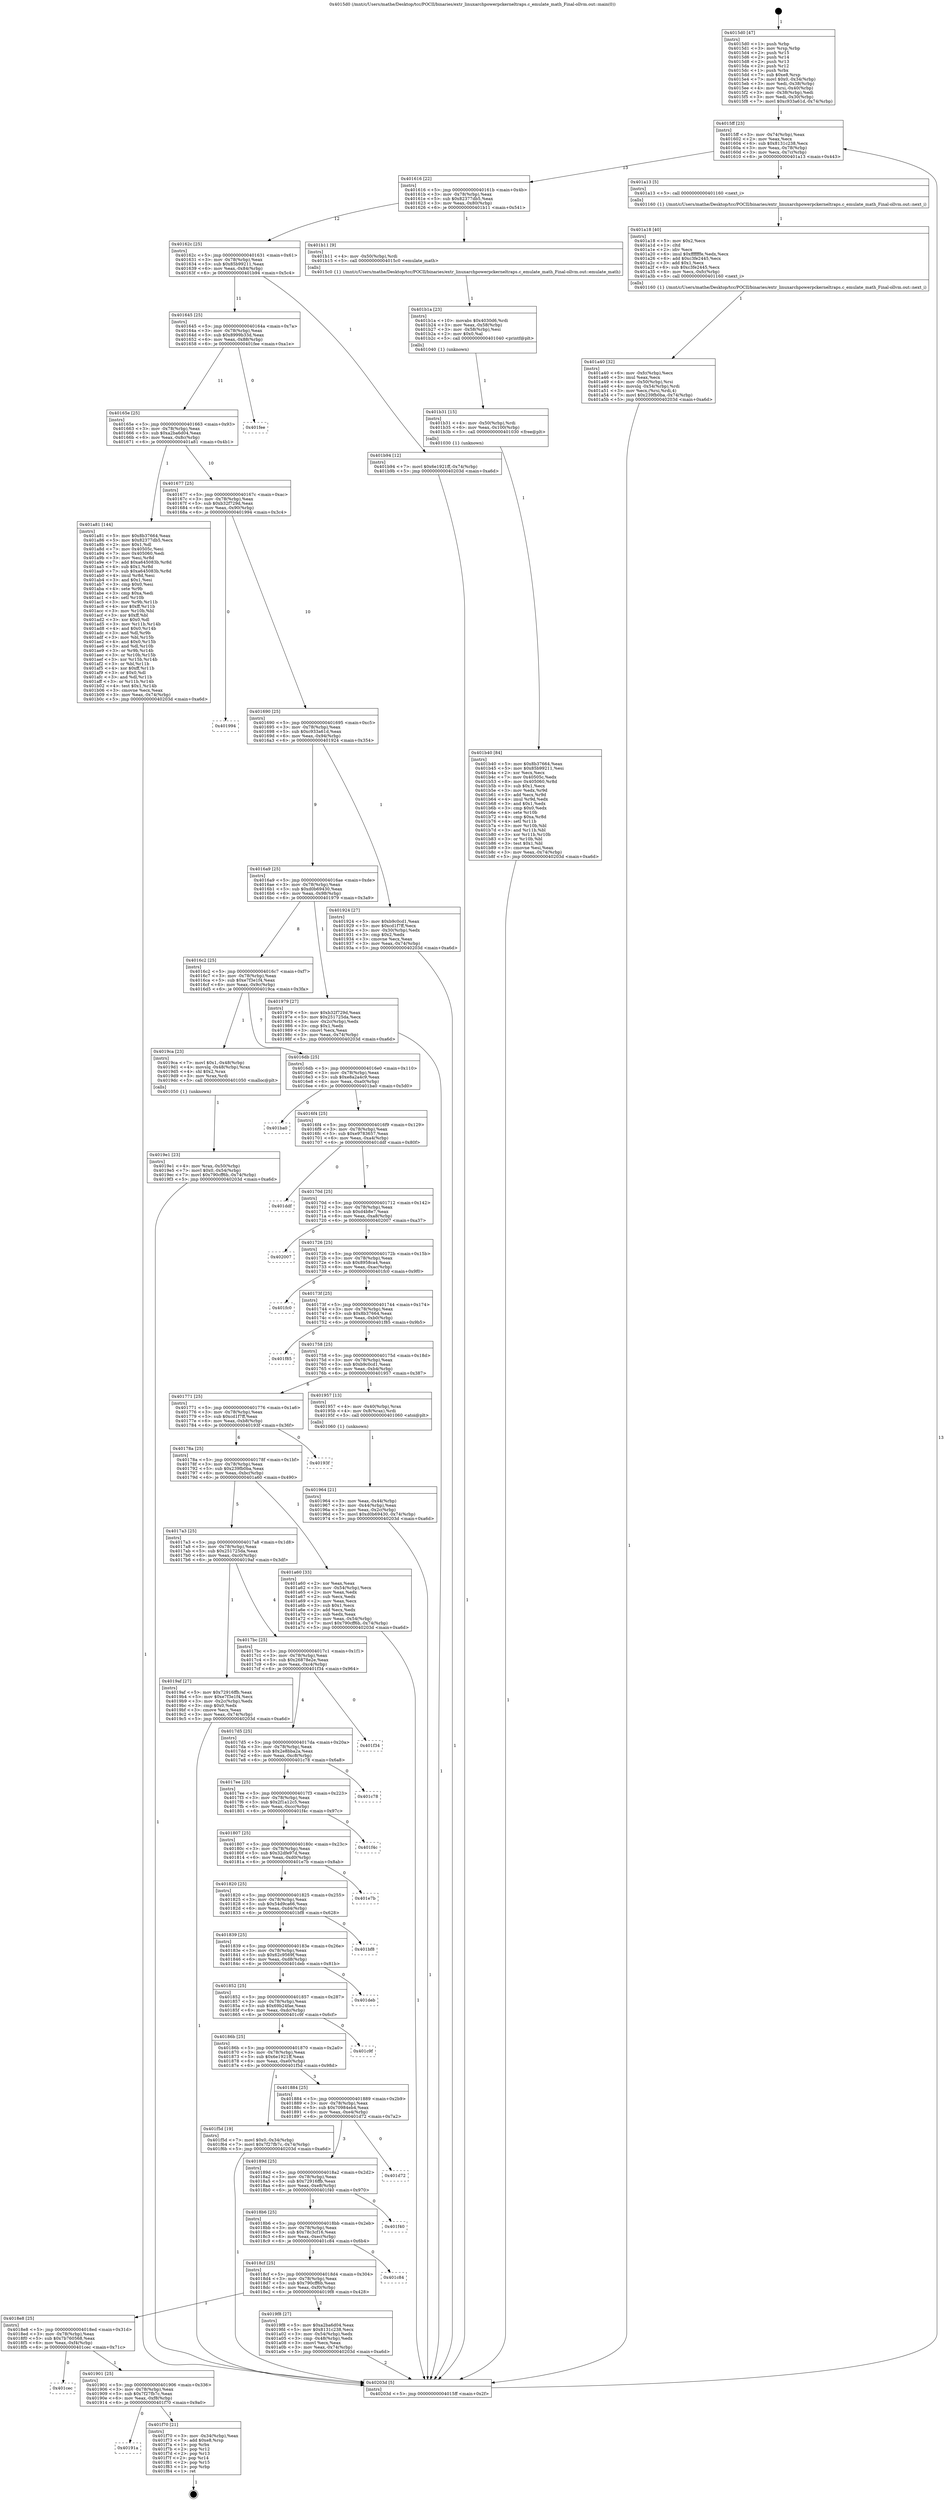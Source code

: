 digraph "0x4015d0" {
  label = "0x4015d0 (/mnt/c/Users/mathe/Desktop/tcc/POCII/binaries/extr_linuxarchpowerpckerneltraps.c_emulate_math_Final-ollvm.out::main(0))"
  labelloc = "t"
  node[shape=record]

  Entry [label="",width=0.3,height=0.3,shape=circle,fillcolor=black,style=filled]
  "0x4015ff" [label="{
     0x4015ff [23]\l
     | [instrs]\l
     &nbsp;&nbsp;0x4015ff \<+3\>: mov -0x74(%rbp),%eax\l
     &nbsp;&nbsp;0x401602 \<+2\>: mov %eax,%ecx\l
     &nbsp;&nbsp;0x401604 \<+6\>: sub $0x8131c238,%ecx\l
     &nbsp;&nbsp;0x40160a \<+3\>: mov %eax,-0x78(%rbp)\l
     &nbsp;&nbsp;0x40160d \<+3\>: mov %ecx,-0x7c(%rbp)\l
     &nbsp;&nbsp;0x401610 \<+6\>: je 0000000000401a13 \<main+0x443\>\l
  }"]
  "0x401a13" [label="{
     0x401a13 [5]\l
     | [instrs]\l
     &nbsp;&nbsp;0x401a13 \<+5\>: call 0000000000401160 \<next_i\>\l
     | [calls]\l
     &nbsp;&nbsp;0x401160 \{1\} (/mnt/c/Users/mathe/Desktop/tcc/POCII/binaries/extr_linuxarchpowerpckerneltraps.c_emulate_math_Final-ollvm.out::next_i)\l
  }"]
  "0x401616" [label="{
     0x401616 [22]\l
     | [instrs]\l
     &nbsp;&nbsp;0x401616 \<+5\>: jmp 000000000040161b \<main+0x4b\>\l
     &nbsp;&nbsp;0x40161b \<+3\>: mov -0x78(%rbp),%eax\l
     &nbsp;&nbsp;0x40161e \<+5\>: sub $0x82377db5,%eax\l
     &nbsp;&nbsp;0x401623 \<+3\>: mov %eax,-0x80(%rbp)\l
     &nbsp;&nbsp;0x401626 \<+6\>: je 0000000000401b11 \<main+0x541\>\l
  }"]
  Exit [label="",width=0.3,height=0.3,shape=circle,fillcolor=black,style=filled,peripheries=2]
  "0x401b11" [label="{
     0x401b11 [9]\l
     | [instrs]\l
     &nbsp;&nbsp;0x401b11 \<+4\>: mov -0x50(%rbp),%rdi\l
     &nbsp;&nbsp;0x401b15 \<+5\>: call 00000000004015c0 \<emulate_math\>\l
     | [calls]\l
     &nbsp;&nbsp;0x4015c0 \{1\} (/mnt/c/Users/mathe/Desktop/tcc/POCII/binaries/extr_linuxarchpowerpckerneltraps.c_emulate_math_Final-ollvm.out::emulate_math)\l
  }"]
  "0x40162c" [label="{
     0x40162c [25]\l
     | [instrs]\l
     &nbsp;&nbsp;0x40162c \<+5\>: jmp 0000000000401631 \<main+0x61\>\l
     &nbsp;&nbsp;0x401631 \<+3\>: mov -0x78(%rbp),%eax\l
     &nbsp;&nbsp;0x401634 \<+5\>: sub $0x85b99211,%eax\l
     &nbsp;&nbsp;0x401639 \<+6\>: mov %eax,-0x84(%rbp)\l
     &nbsp;&nbsp;0x40163f \<+6\>: je 0000000000401b94 \<main+0x5c4\>\l
  }"]
  "0x40191a" [label="{
     0x40191a\l
  }", style=dashed]
  "0x401b94" [label="{
     0x401b94 [12]\l
     | [instrs]\l
     &nbsp;&nbsp;0x401b94 \<+7\>: movl $0x6e1921ff,-0x74(%rbp)\l
     &nbsp;&nbsp;0x401b9b \<+5\>: jmp 000000000040203d \<main+0xa6d\>\l
  }"]
  "0x401645" [label="{
     0x401645 [25]\l
     | [instrs]\l
     &nbsp;&nbsp;0x401645 \<+5\>: jmp 000000000040164a \<main+0x7a\>\l
     &nbsp;&nbsp;0x40164a \<+3\>: mov -0x78(%rbp),%eax\l
     &nbsp;&nbsp;0x40164d \<+5\>: sub $0x8999b33d,%eax\l
     &nbsp;&nbsp;0x401652 \<+6\>: mov %eax,-0x88(%rbp)\l
     &nbsp;&nbsp;0x401658 \<+6\>: je 0000000000401fee \<main+0xa1e\>\l
  }"]
  "0x401f70" [label="{
     0x401f70 [21]\l
     | [instrs]\l
     &nbsp;&nbsp;0x401f70 \<+3\>: mov -0x34(%rbp),%eax\l
     &nbsp;&nbsp;0x401f73 \<+7\>: add $0xe8,%rsp\l
     &nbsp;&nbsp;0x401f7a \<+1\>: pop %rbx\l
     &nbsp;&nbsp;0x401f7b \<+2\>: pop %r12\l
     &nbsp;&nbsp;0x401f7d \<+2\>: pop %r13\l
     &nbsp;&nbsp;0x401f7f \<+2\>: pop %r14\l
     &nbsp;&nbsp;0x401f81 \<+2\>: pop %r15\l
     &nbsp;&nbsp;0x401f83 \<+1\>: pop %rbp\l
     &nbsp;&nbsp;0x401f84 \<+1\>: ret\l
  }"]
  "0x401fee" [label="{
     0x401fee\l
  }", style=dashed]
  "0x40165e" [label="{
     0x40165e [25]\l
     | [instrs]\l
     &nbsp;&nbsp;0x40165e \<+5\>: jmp 0000000000401663 \<main+0x93\>\l
     &nbsp;&nbsp;0x401663 \<+3\>: mov -0x78(%rbp),%eax\l
     &nbsp;&nbsp;0x401666 \<+5\>: sub $0xa2ba6d04,%eax\l
     &nbsp;&nbsp;0x40166b \<+6\>: mov %eax,-0x8c(%rbp)\l
     &nbsp;&nbsp;0x401671 \<+6\>: je 0000000000401a81 \<main+0x4b1\>\l
  }"]
  "0x401901" [label="{
     0x401901 [25]\l
     | [instrs]\l
     &nbsp;&nbsp;0x401901 \<+5\>: jmp 0000000000401906 \<main+0x336\>\l
     &nbsp;&nbsp;0x401906 \<+3\>: mov -0x78(%rbp),%eax\l
     &nbsp;&nbsp;0x401909 \<+5\>: sub $0x7f27fb7c,%eax\l
     &nbsp;&nbsp;0x40190e \<+6\>: mov %eax,-0xf8(%rbp)\l
     &nbsp;&nbsp;0x401914 \<+6\>: je 0000000000401f70 \<main+0x9a0\>\l
  }"]
  "0x401a81" [label="{
     0x401a81 [144]\l
     | [instrs]\l
     &nbsp;&nbsp;0x401a81 \<+5\>: mov $0x8b37664,%eax\l
     &nbsp;&nbsp;0x401a86 \<+5\>: mov $0x82377db5,%ecx\l
     &nbsp;&nbsp;0x401a8b \<+2\>: mov $0x1,%dl\l
     &nbsp;&nbsp;0x401a8d \<+7\>: mov 0x40505c,%esi\l
     &nbsp;&nbsp;0x401a94 \<+7\>: mov 0x405060,%edi\l
     &nbsp;&nbsp;0x401a9b \<+3\>: mov %esi,%r8d\l
     &nbsp;&nbsp;0x401a9e \<+7\>: add $0xa645083b,%r8d\l
     &nbsp;&nbsp;0x401aa5 \<+4\>: sub $0x1,%r8d\l
     &nbsp;&nbsp;0x401aa9 \<+7\>: sub $0xa645083b,%r8d\l
     &nbsp;&nbsp;0x401ab0 \<+4\>: imul %r8d,%esi\l
     &nbsp;&nbsp;0x401ab4 \<+3\>: and $0x1,%esi\l
     &nbsp;&nbsp;0x401ab7 \<+3\>: cmp $0x0,%esi\l
     &nbsp;&nbsp;0x401aba \<+4\>: sete %r9b\l
     &nbsp;&nbsp;0x401abe \<+3\>: cmp $0xa,%edi\l
     &nbsp;&nbsp;0x401ac1 \<+4\>: setl %r10b\l
     &nbsp;&nbsp;0x401ac5 \<+3\>: mov %r9b,%r11b\l
     &nbsp;&nbsp;0x401ac8 \<+4\>: xor $0xff,%r11b\l
     &nbsp;&nbsp;0x401acc \<+3\>: mov %r10b,%bl\l
     &nbsp;&nbsp;0x401acf \<+3\>: xor $0xff,%bl\l
     &nbsp;&nbsp;0x401ad2 \<+3\>: xor $0x0,%dl\l
     &nbsp;&nbsp;0x401ad5 \<+3\>: mov %r11b,%r14b\l
     &nbsp;&nbsp;0x401ad8 \<+4\>: and $0x0,%r14b\l
     &nbsp;&nbsp;0x401adc \<+3\>: and %dl,%r9b\l
     &nbsp;&nbsp;0x401adf \<+3\>: mov %bl,%r15b\l
     &nbsp;&nbsp;0x401ae2 \<+4\>: and $0x0,%r15b\l
     &nbsp;&nbsp;0x401ae6 \<+3\>: and %dl,%r10b\l
     &nbsp;&nbsp;0x401ae9 \<+3\>: or %r9b,%r14b\l
     &nbsp;&nbsp;0x401aec \<+3\>: or %r10b,%r15b\l
     &nbsp;&nbsp;0x401aef \<+3\>: xor %r15b,%r14b\l
     &nbsp;&nbsp;0x401af2 \<+3\>: or %bl,%r11b\l
     &nbsp;&nbsp;0x401af5 \<+4\>: xor $0xff,%r11b\l
     &nbsp;&nbsp;0x401af9 \<+3\>: or $0x0,%dl\l
     &nbsp;&nbsp;0x401afc \<+3\>: and %dl,%r11b\l
     &nbsp;&nbsp;0x401aff \<+3\>: or %r11b,%r14b\l
     &nbsp;&nbsp;0x401b02 \<+4\>: test $0x1,%r14b\l
     &nbsp;&nbsp;0x401b06 \<+3\>: cmovne %ecx,%eax\l
     &nbsp;&nbsp;0x401b09 \<+3\>: mov %eax,-0x74(%rbp)\l
     &nbsp;&nbsp;0x401b0c \<+5\>: jmp 000000000040203d \<main+0xa6d\>\l
  }"]
  "0x401677" [label="{
     0x401677 [25]\l
     | [instrs]\l
     &nbsp;&nbsp;0x401677 \<+5\>: jmp 000000000040167c \<main+0xac\>\l
     &nbsp;&nbsp;0x40167c \<+3\>: mov -0x78(%rbp),%eax\l
     &nbsp;&nbsp;0x40167f \<+5\>: sub $0xb32f729d,%eax\l
     &nbsp;&nbsp;0x401684 \<+6\>: mov %eax,-0x90(%rbp)\l
     &nbsp;&nbsp;0x40168a \<+6\>: je 0000000000401994 \<main+0x3c4\>\l
  }"]
  "0x401cec" [label="{
     0x401cec\l
  }", style=dashed]
  "0x401994" [label="{
     0x401994\l
  }", style=dashed]
  "0x401690" [label="{
     0x401690 [25]\l
     | [instrs]\l
     &nbsp;&nbsp;0x401690 \<+5\>: jmp 0000000000401695 \<main+0xc5\>\l
     &nbsp;&nbsp;0x401695 \<+3\>: mov -0x78(%rbp),%eax\l
     &nbsp;&nbsp;0x401698 \<+5\>: sub $0xc933a61d,%eax\l
     &nbsp;&nbsp;0x40169d \<+6\>: mov %eax,-0x94(%rbp)\l
     &nbsp;&nbsp;0x4016a3 \<+6\>: je 0000000000401924 \<main+0x354\>\l
  }"]
  "0x401b40" [label="{
     0x401b40 [84]\l
     | [instrs]\l
     &nbsp;&nbsp;0x401b40 \<+5\>: mov $0x8b37664,%eax\l
     &nbsp;&nbsp;0x401b45 \<+5\>: mov $0x85b99211,%esi\l
     &nbsp;&nbsp;0x401b4a \<+2\>: xor %ecx,%ecx\l
     &nbsp;&nbsp;0x401b4c \<+7\>: mov 0x40505c,%edx\l
     &nbsp;&nbsp;0x401b53 \<+8\>: mov 0x405060,%r8d\l
     &nbsp;&nbsp;0x401b5b \<+3\>: sub $0x1,%ecx\l
     &nbsp;&nbsp;0x401b5e \<+3\>: mov %edx,%r9d\l
     &nbsp;&nbsp;0x401b61 \<+3\>: add %ecx,%r9d\l
     &nbsp;&nbsp;0x401b64 \<+4\>: imul %r9d,%edx\l
     &nbsp;&nbsp;0x401b68 \<+3\>: and $0x1,%edx\l
     &nbsp;&nbsp;0x401b6b \<+3\>: cmp $0x0,%edx\l
     &nbsp;&nbsp;0x401b6e \<+4\>: sete %r10b\l
     &nbsp;&nbsp;0x401b72 \<+4\>: cmp $0xa,%r8d\l
     &nbsp;&nbsp;0x401b76 \<+4\>: setl %r11b\l
     &nbsp;&nbsp;0x401b7a \<+3\>: mov %r10b,%bl\l
     &nbsp;&nbsp;0x401b7d \<+3\>: and %r11b,%bl\l
     &nbsp;&nbsp;0x401b80 \<+3\>: xor %r11b,%r10b\l
     &nbsp;&nbsp;0x401b83 \<+3\>: or %r10b,%bl\l
     &nbsp;&nbsp;0x401b86 \<+3\>: test $0x1,%bl\l
     &nbsp;&nbsp;0x401b89 \<+3\>: cmovne %esi,%eax\l
     &nbsp;&nbsp;0x401b8c \<+3\>: mov %eax,-0x74(%rbp)\l
     &nbsp;&nbsp;0x401b8f \<+5\>: jmp 000000000040203d \<main+0xa6d\>\l
  }"]
  "0x401924" [label="{
     0x401924 [27]\l
     | [instrs]\l
     &nbsp;&nbsp;0x401924 \<+5\>: mov $0xb9c0cd1,%eax\l
     &nbsp;&nbsp;0x401929 \<+5\>: mov $0xcd1f7ff,%ecx\l
     &nbsp;&nbsp;0x40192e \<+3\>: mov -0x30(%rbp),%edx\l
     &nbsp;&nbsp;0x401931 \<+3\>: cmp $0x2,%edx\l
     &nbsp;&nbsp;0x401934 \<+3\>: cmovne %ecx,%eax\l
     &nbsp;&nbsp;0x401937 \<+3\>: mov %eax,-0x74(%rbp)\l
     &nbsp;&nbsp;0x40193a \<+5\>: jmp 000000000040203d \<main+0xa6d\>\l
  }"]
  "0x4016a9" [label="{
     0x4016a9 [25]\l
     | [instrs]\l
     &nbsp;&nbsp;0x4016a9 \<+5\>: jmp 00000000004016ae \<main+0xde\>\l
     &nbsp;&nbsp;0x4016ae \<+3\>: mov -0x78(%rbp),%eax\l
     &nbsp;&nbsp;0x4016b1 \<+5\>: sub $0xd0b69430,%eax\l
     &nbsp;&nbsp;0x4016b6 \<+6\>: mov %eax,-0x98(%rbp)\l
     &nbsp;&nbsp;0x4016bc \<+6\>: je 0000000000401979 \<main+0x3a9\>\l
  }"]
  "0x40203d" [label="{
     0x40203d [5]\l
     | [instrs]\l
     &nbsp;&nbsp;0x40203d \<+5\>: jmp 00000000004015ff \<main+0x2f\>\l
  }"]
  "0x4015d0" [label="{
     0x4015d0 [47]\l
     | [instrs]\l
     &nbsp;&nbsp;0x4015d0 \<+1\>: push %rbp\l
     &nbsp;&nbsp;0x4015d1 \<+3\>: mov %rsp,%rbp\l
     &nbsp;&nbsp;0x4015d4 \<+2\>: push %r15\l
     &nbsp;&nbsp;0x4015d6 \<+2\>: push %r14\l
     &nbsp;&nbsp;0x4015d8 \<+2\>: push %r13\l
     &nbsp;&nbsp;0x4015da \<+2\>: push %r12\l
     &nbsp;&nbsp;0x4015dc \<+1\>: push %rbx\l
     &nbsp;&nbsp;0x4015dd \<+7\>: sub $0xe8,%rsp\l
     &nbsp;&nbsp;0x4015e4 \<+7\>: movl $0x0,-0x34(%rbp)\l
     &nbsp;&nbsp;0x4015eb \<+3\>: mov %edi,-0x38(%rbp)\l
     &nbsp;&nbsp;0x4015ee \<+4\>: mov %rsi,-0x40(%rbp)\l
     &nbsp;&nbsp;0x4015f2 \<+3\>: mov -0x38(%rbp),%edi\l
     &nbsp;&nbsp;0x4015f5 \<+3\>: mov %edi,-0x30(%rbp)\l
     &nbsp;&nbsp;0x4015f8 \<+7\>: movl $0xc933a61d,-0x74(%rbp)\l
  }"]
  "0x401b31" [label="{
     0x401b31 [15]\l
     | [instrs]\l
     &nbsp;&nbsp;0x401b31 \<+4\>: mov -0x50(%rbp),%rdi\l
     &nbsp;&nbsp;0x401b35 \<+6\>: mov %eax,-0x100(%rbp)\l
     &nbsp;&nbsp;0x401b3b \<+5\>: call 0000000000401030 \<free@plt\>\l
     | [calls]\l
     &nbsp;&nbsp;0x401030 \{1\} (unknown)\l
  }"]
  "0x401979" [label="{
     0x401979 [27]\l
     | [instrs]\l
     &nbsp;&nbsp;0x401979 \<+5\>: mov $0xb32f729d,%eax\l
     &nbsp;&nbsp;0x40197e \<+5\>: mov $0x251725da,%ecx\l
     &nbsp;&nbsp;0x401983 \<+3\>: mov -0x2c(%rbp),%edx\l
     &nbsp;&nbsp;0x401986 \<+3\>: cmp $0x1,%edx\l
     &nbsp;&nbsp;0x401989 \<+3\>: cmovl %ecx,%eax\l
     &nbsp;&nbsp;0x40198c \<+3\>: mov %eax,-0x74(%rbp)\l
     &nbsp;&nbsp;0x40198f \<+5\>: jmp 000000000040203d \<main+0xa6d\>\l
  }"]
  "0x4016c2" [label="{
     0x4016c2 [25]\l
     | [instrs]\l
     &nbsp;&nbsp;0x4016c2 \<+5\>: jmp 00000000004016c7 \<main+0xf7\>\l
     &nbsp;&nbsp;0x4016c7 \<+3\>: mov -0x78(%rbp),%eax\l
     &nbsp;&nbsp;0x4016ca \<+5\>: sub $0xe7f3e1f4,%eax\l
     &nbsp;&nbsp;0x4016cf \<+6\>: mov %eax,-0x9c(%rbp)\l
     &nbsp;&nbsp;0x4016d5 \<+6\>: je 00000000004019ca \<main+0x3fa\>\l
  }"]
  "0x401b1a" [label="{
     0x401b1a [23]\l
     | [instrs]\l
     &nbsp;&nbsp;0x401b1a \<+10\>: movabs $0x4030d6,%rdi\l
     &nbsp;&nbsp;0x401b24 \<+3\>: mov %eax,-0x58(%rbp)\l
     &nbsp;&nbsp;0x401b27 \<+3\>: mov -0x58(%rbp),%esi\l
     &nbsp;&nbsp;0x401b2a \<+2\>: mov $0x0,%al\l
     &nbsp;&nbsp;0x401b2c \<+5\>: call 0000000000401040 \<printf@plt\>\l
     | [calls]\l
     &nbsp;&nbsp;0x401040 \{1\} (unknown)\l
  }"]
  "0x4019ca" [label="{
     0x4019ca [23]\l
     | [instrs]\l
     &nbsp;&nbsp;0x4019ca \<+7\>: movl $0x1,-0x48(%rbp)\l
     &nbsp;&nbsp;0x4019d1 \<+4\>: movslq -0x48(%rbp),%rax\l
     &nbsp;&nbsp;0x4019d5 \<+4\>: shl $0x2,%rax\l
     &nbsp;&nbsp;0x4019d9 \<+3\>: mov %rax,%rdi\l
     &nbsp;&nbsp;0x4019dc \<+5\>: call 0000000000401050 \<malloc@plt\>\l
     | [calls]\l
     &nbsp;&nbsp;0x401050 \{1\} (unknown)\l
  }"]
  "0x4016db" [label="{
     0x4016db [25]\l
     | [instrs]\l
     &nbsp;&nbsp;0x4016db \<+5\>: jmp 00000000004016e0 \<main+0x110\>\l
     &nbsp;&nbsp;0x4016e0 \<+3\>: mov -0x78(%rbp),%eax\l
     &nbsp;&nbsp;0x4016e3 \<+5\>: sub $0xe8a2a4c9,%eax\l
     &nbsp;&nbsp;0x4016e8 \<+6\>: mov %eax,-0xa0(%rbp)\l
     &nbsp;&nbsp;0x4016ee \<+6\>: je 0000000000401ba0 \<main+0x5d0\>\l
  }"]
  "0x401a40" [label="{
     0x401a40 [32]\l
     | [instrs]\l
     &nbsp;&nbsp;0x401a40 \<+6\>: mov -0xfc(%rbp),%ecx\l
     &nbsp;&nbsp;0x401a46 \<+3\>: imul %eax,%ecx\l
     &nbsp;&nbsp;0x401a49 \<+4\>: mov -0x50(%rbp),%rsi\l
     &nbsp;&nbsp;0x401a4d \<+4\>: movslq -0x54(%rbp),%rdi\l
     &nbsp;&nbsp;0x401a51 \<+3\>: mov %ecx,(%rsi,%rdi,4)\l
     &nbsp;&nbsp;0x401a54 \<+7\>: movl $0x239fb0ba,-0x74(%rbp)\l
     &nbsp;&nbsp;0x401a5b \<+5\>: jmp 000000000040203d \<main+0xa6d\>\l
  }"]
  "0x401ba0" [label="{
     0x401ba0\l
  }", style=dashed]
  "0x4016f4" [label="{
     0x4016f4 [25]\l
     | [instrs]\l
     &nbsp;&nbsp;0x4016f4 \<+5\>: jmp 00000000004016f9 \<main+0x129\>\l
     &nbsp;&nbsp;0x4016f9 \<+3\>: mov -0x78(%rbp),%eax\l
     &nbsp;&nbsp;0x4016fc \<+5\>: sub $0xe9783657,%eax\l
     &nbsp;&nbsp;0x401701 \<+6\>: mov %eax,-0xa4(%rbp)\l
     &nbsp;&nbsp;0x401707 \<+6\>: je 0000000000401ddf \<main+0x80f\>\l
  }"]
  "0x401a18" [label="{
     0x401a18 [40]\l
     | [instrs]\l
     &nbsp;&nbsp;0x401a18 \<+5\>: mov $0x2,%ecx\l
     &nbsp;&nbsp;0x401a1d \<+1\>: cltd\l
     &nbsp;&nbsp;0x401a1e \<+2\>: idiv %ecx\l
     &nbsp;&nbsp;0x401a20 \<+6\>: imul $0xfffffffe,%edx,%ecx\l
     &nbsp;&nbsp;0x401a26 \<+6\>: add $0xc3fe2445,%ecx\l
     &nbsp;&nbsp;0x401a2c \<+3\>: add $0x1,%ecx\l
     &nbsp;&nbsp;0x401a2f \<+6\>: sub $0xc3fe2445,%ecx\l
     &nbsp;&nbsp;0x401a35 \<+6\>: mov %ecx,-0xfc(%rbp)\l
     &nbsp;&nbsp;0x401a3b \<+5\>: call 0000000000401160 \<next_i\>\l
     | [calls]\l
     &nbsp;&nbsp;0x401160 \{1\} (/mnt/c/Users/mathe/Desktop/tcc/POCII/binaries/extr_linuxarchpowerpckerneltraps.c_emulate_math_Final-ollvm.out::next_i)\l
  }"]
  "0x401ddf" [label="{
     0x401ddf\l
  }", style=dashed]
  "0x40170d" [label="{
     0x40170d [25]\l
     | [instrs]\l
     &nbsp;&nbsp;0x40170d \<+5\>: jmp 0000000000401712 \<main+0x142\>\l
     &nbsp;&nbsp;0x401712 \<+3\>: mov -0x78(%rbp),%eax\l
     &nbsp;&nbsp;0x401715 \<+5\>: sub $0xd4b8e7,%eax\l
     &nbsp;&nbsp;0x40171a \<+6\>: mov %eax,-0xa8(%rbp)\l
     &nbsp;&nbsp;0x401720 \<+6\>: je 0000000000402007 \<main+0xa37\>\l
  }"]
  "0x4018e8" [label="{
     0x4018e8 [25]\l
     | [instrs]\l
     &nbsp;&nbsp;0x4018e8 \<+5\>: jmp 00000000004018ed \<main+0x31d\>\l
     &nbsp;&nbsp;0x4018ed \<+3\>: mov -0x78(%rbp),%eax\l
     &nbsp;&nbsp;0x4018f0 \<+5\>: sub $0x7b760568,%eax\l
     &nbsp;&nbsp;0x4018f5 \<+6\>: mov %eax,-0xf4(%rbp)\l
     &nbsp;&nbsp;0x4018fb \<+6\>: je 0000000000401cec \<main+0x71c\>\l
  }"]
  "0x402007" [label="{
     0x402007\l
  }", style=dashed]
  "0x401726" [label="{
     0x401726 [25]\l
     | [instrs]\l
     &nbsp;&nbsp;0x401726 \<+5\>: jmp 000000000040172b \<main+0x15b\>\l
     &nbsp;&nbsp;0x40172b \<+3\>: mov -0x78(%rbp),%eax\l
     &nbsp;&nbsp;0x40172e \<+5\>: sub $0x8958ca4,%eax\l
     &nbsp;&nbsp;0x401733 \<+6\>: mov %eax,-0xac(%rbp)\l
     &nbsp;&nbsp;0x401739 \<+6\>: je 0000000000401fc0 \<main+0x9f0\>\l
  }"]
  "0x4019f8" [label="{
     0x4019f8 [27]\l
     | [instrs]\l
     &nbsp;&nbsp;0x4019f8 \<+5\>: mov $0xa2ba6d04,%eax\l
     &nbsp;&nbsp;0x4019fd \<+5\>: mov $0x8131c238,%ecx\l
     &nbsp;&nbsp;0x401a02 \<+3\>: mov -0x54(%rbp),%edx\l
     &nbsp;&nbsp;0x401a05 \<+3\>: cmp -0x48(%rbp),%edx\l
     &nbsp;&nbsp;0x401a08 \<+3\>: cmovl %ecx,%eax\l
     &nbsp;&nbsp;0x401a0b \<+3\>: mov %eax,-0x74(%rbp)\l
     &nbsp;&nbsp;0x401a0e \<+5\>: jmp 000000000040203d \<main+0xa6d\>\l
  }"]
  "0x401fc0" [label="{
     0x401fc0\l
  }", style=dashed]
  "0x40173f" [label="{
     0x40173f [25]\l
     | [instrs]\l
     &nbsp;&nbsp;0x40173f \<+5\>: jmp 0000000000401744 \<main+0x174\>\l
     &nbsp;&nbsp;0x401744 \<+3\>: mov -0x78(%rbp),%eax\l
     &nbsp;&nbsp;0x401747 \<+5\>: sub $0x8b37664,%eax\l
     &nbsp;&nbsp;0x40174c \<+6\>: mov %eax,-0xb0(%rbp)\l
     &nbsp;&nbsp;0x401752 \<+6\>: je 0000000000401f85 \<main+0x9b5\>\l
  }"]
  "0x4018cf" [label="{
     0x4018cf [25]\l
     | [instrs]\l
     &nbsp;&nbsp;0x4018cf \<+5\>: jmp 00000000004018d4 \<main+0x304\>\l
     &nbsp;&nbsp;0x4018d4 \<+3\>: mov -0x78(%rbp),%eax\l
     &nbsp;&nbsp;0x4018d7 \<+5\>: sub $0x790cff6b,%eax\l
     &nbsp;&nbsp;0x4018dc \<+6\>: mov %eax,-0xf0(%rbp)\l
     &nbsp;&nbsp;0x4018e2 \<+6\>: je 00000000004019f8 \<main+0x428\>\l
  }"]
  "0x401f85" [label="{
     0x401f85\l
  }", style=dashed]
  "0x401758" [label="{
     0x401758 [25]\l
     | [instrs]\l
     &nbsp;&nbsp;0x401758 \<+5\>: jmp 000000000040175d \<main+0x18d\>\l
     &nbsp;&nbsp;0x40175d \<+3\>: mov -0x78(%rbp),%eax\l
     &nbsp;&nbsp;0x401760 \<+5\>: sub $0xb9c0cd1,%eax\l
     &nbsp;&nbsp;0x401765 \<+6\>: mov %eax,-0xb4(%rbp)\l
     &nbsp;&nbsp;0x40176b \<+6\>: je 0000000000401957 \<main+0x387\>\l
  }"]
  "0x401c84" [label="{
     0x401c84\l
  }", style=dashed]
  "0x401957" [label="{
     0x401957 [13]\l
     | [instrs]\l
     &nbsp;&nbsp;0x401957 \<+4\>: mov -0x40(%rbp),%rax\l
     &nbsp;&nbsp;0x40195b \<+4\>: mov 0x8(%rax),%rdi\l
     &nbsp;&nbsp;0x40195f \<+5\>: call 0000000000401060 \<atoi@plt\>\l
     | [calls]\l
     &nbsp;&nbsp;0x401060 \{1\} (unknown)\l
  }"]
  "0x401771" [label="{
     0x401771 [25]\l
     | [instrs]\l
     &nbsp;&nbsp;0x401771 \<+5\>: jmp 0000000000401776 \<main+0x1a6\>\l
     &nbsp;&nbsp;0x401776 \<+3\>: mov -0x78(%rbp),%eax\l
     &nbsp;&nbsp;0x401779 \<+5\>: sub $0xcd1f7ff,%eax\l
     &nbsp;&nbsp;0x40177e \<+6\>: mov %eax,-0xb8(%rbp)\l
     &nbsp;&nbsp;0x401784 \<+6\>: je 000000000040193f \<main+0x36f\>\l
  }"]
  "0x401964" [label="{
     0x401964 [21]\l
     | [instrs]\l
     &nbsp;&nbsp;0x401964 \<+3\>: mov %eax,-0x44(%rbp)\l
     &nbsp;&nbsp;0x401967 \<+3\>: mov -0x44(%rbp),%eax\l
     &nbsp;&nbsp;0x40196a \<+3\>: mov %eax,-0x2c(%rbp)\l
     &nbsp;&nbsp;0x40196d \<+7\>: movl $0xd0b69430,-0x74(%rbp)\l
     &nbsp;&nbsp;0x401974 \<+5\>: jmp 000000000040203d \<main+0xa6d\>\l
  }"]
  "0x4018b6" [label="{
     0x4018b6 [25]\l
     | [instrs]\l
     &nbsp;&nbsp;0x4018b6 \<+5\>: jmp 00000000004018bb \<main+0x2eb\>\l
     &nbsp;&nbsp;0x4018bb \<+3\>: mov -0x78(%rbp),%eax\l
     &nbsp;&nbsp;0x4018be \<+5\>: sub $0x78c3cf16,%eax\l
     &nbsp;&nbsp;0x4018c3 \<+6\>: mov %eax,-0xec(%rbp)\l
     &nbsp;&nbsp;0x4018c9 \<+6\>: je 0000000000401c84 \<main+0x6b4\>\l
  }"]
  "0x40193f" [label="{
     0x40193f\l
  }", style=dashed]
  "0x40178a" [label="{
     0x40178a [25]\l
     | [instrs]\l
     &nbsp;&nbsp;0x40178a \<+5\>: jmp 000000000040178f \<main+0x1bf\>\l
     &nbsp;&nbsp;0x40178f \<+3\>: mov -0x78(%rbp),%eax\l
     &nbsp;&nbsp;0x401792 \<+5\>: sub $0x239fb0ba,%eax\l
     &nbsp;&nbsp;0x401797 \<+6\>: mov %eax,-0xbc(%rbp)\l
     &nbsp;&nbsp;0x40179d \<+6\>: je 0000000000401a60 \<main+0x490\>\l
  }"]
  "0x401f40" [label="{
     0x401f40\l
  }", style=dashed]
  "0x401a60" [label="{
     0x401a60 [33]\l
     | [instrs]\l
     &nbsp;&nbsp;0x401a60 \<+2\>: xor %eax,%eax\l
     &nbsp;&nbsp;0x401a62 \<+3\>: mov -0x54(%rbp),%ecx\l
     &nbsp;&nbsp;0x401a65 \<+2\>: mov %eax,%edx\l
     &nbsp;&nbsp;0x401a67 \<+2\>: sub %ecx,%edx\l
     &nbsp;&nbsp;0x401a69 \<+2\>: mov %eax,%ecx\l
     &nbsp;&nbsp;0x401a6b \<+3\>: sub $0x1,%ecx\l
     &nbsp;&nbsp;0x401a6e \<+2\>: add %ecx,%edx\l
     &nbsp;&nbsp;0x401a70 \<+2\>: sub %edx,%eax\l
     &nbsp;&nbsp;0x401a72 \<+3\>: mov %eax,-0x54(%rbp)\l
     &nbsp;&nbsp;0x401a75 \<+7\>: movl $0x790cff6b,-0x74(%rbp)\l
     &nbsp;&nbsp;0x401a7c \<+5\>: jmp 000000000040203d \<main+0xa6d\>\l
  }"]
  "0x4017a3" [label="{
     0x4017a3 [25]\l
     | [instrs]\l
     &nbsp;&nbsp;0x4017a3 \<+5\>: jmp 00000000004017a8 \<main+0x1d8\>\l
     &nbsp;&nbsp;0x4017a8 \<+3\>: mov -0x78(%rbp),%eax\l
     &nbsp;&nbsp;0x4017ab \<+5\>: sub $0x251725da,%eax\l
     &nbsp;&nbsp;0x4017b0 \<+6\>: mov %eax,-0xc0(%rbp)\l
     &nbsp;&nbsp;0x4017b6 \<+6\>: je 00000000004019af \<main+0x3df\>\l
  }"]
  "0x40189d" [label="{
     0x40189d [25]\l
     | [instrs]\l
     &nbsp;&nbsp;0x40189d \<+5\>: jmp 00000000004018a2 \<main+0x2d2\>\l
     &nbsp;&nbsp;0x4018a2 \<+3\>: mov -0x78(%rbp),%eax\l
     &nbsp;&nbsp;0x4018a5 \<+5\>: sub $0x72916ffb,%eax\l
     &nbsp;&nbsp;0x4018aa \<+6\>: mov %eax,-0xe8(%rbp)\l
     &nbsp;&nbsp;0x4018b0 \<+6\>: je 0000000000401f40 \<main+0x970\>\l
  }"]
  "0x4019af" [label="{
     0x4019af [27]\l
     | [instrs]\l
     &nbsp;&nbsp;0x4019af \<+5\>: mov $0x72916ffb,%eax\l
     &nbsp;&nbsp;0x4019b4 \<+5\>: mov $0xe7f3e1f4,%ecx\l
     &nbsp;&nbsp;0x4019b9 \<+3\>: mov -0x2c(%rbp),%edx\l
     &nbsp;&nbsp;0x4019bc \<+3\>: cmp $0x0,%edx\l
     &nbsp;&nbsp;0x4019bf \<+3\>: cmove %ecx,%eax\l
     &nbsp;&nbsp;0x4019c2 \<+3\>: mov %eax,-0x74(%rbp)\l
     &nbsp;&nbsp;0x4019c5 \<+5\>: jmp 000000000040203d \<main+0xa6d\>\l
  }"]
  "0x4017bc" [label="{
     0x4017bc [25]\l
     | [instrs]\l
     &nbsp;&nbsp;0x4017bc \<+5\>: jmp 00000000004017c1 \<main+0x1f1\>\l
     &nbsp;&nbsp;0x4017c1 \<+3\>: mov -0x78(%rbp),%eax\l
     &nbsp;&nbsp;0x4017c4 \<+5\>: sub $0x26878e2e,%eax\l
     &nbsp;&nbsp;0x4017c9 \<+6\>: mov %eax,-0xc4(%rbp)\l
     &nbsp;&nbsp;0x4017cf \<+6\>: je 0000000000401f34 \<main+0x964\>\l
  }"]
  "0x4019e1" [label="{
     0x4019e1 [23]\l
     | [instrs]\l
     &nbsp;&nbsp;0x4019e1 \<+4\>: mov %rax,-0x50(%rbp)\l
     &nbsp;&nbsp;0x4019e5 \<+7\>: movl $0x0,-0x54(%rbp)\l
     &nbsp;&nbsp;0x4019ec \<+7\>: movl $0x790cff6b,-0x74(%rbp)\l
     &nbsp;&nbsp;0x4019f3 \<+5\>: jmp 000000000040203d \<main+0xa6d\>\l
  }"]
  "0x401d72" [label="{
     0x401d72\l
  }", style=dashed]
  "0x401f34" [label="{
     0x401f34\l
  }", style=dashed]
  "0x4017d5" [label="{
     0x4017d5 [25]\l
     | [instrs]\l
     &nbsp;&nbsp;0x4017d5 \<+5\>: jmp 00000000004017da \<main+0x20a\>\l
     &nbsp;&nbsp;0x4017da \<+3\>: mov -0x78(%rbp),%eax\l
     &nbsp;&nbsp;0x4017dd \<+5\>: sub $0x2e8bba2a,%eax\l
     &nbsp;&nbsp;0x4017e2 \<+6\>: mov %eax,-0xc8(%rbp)\l
     &nbsp;&nbsp;0x4017e8 \<+6\>: je 0000000000401c78 \<main+0x6a8\>\l
  }"]
  "0x401884" [label="{
     0x401884 [25]\l
     | [instrs]\l
     &nbsp;&nbsp;0x401884 \<+5\>: jmp 0000000000401889 \<main+0x2b9\>\l
     &nbsp;&nbsp;0x401889 \<+3\>: mov -0x78(%rbp),%eax\l
     &nbsp;&nbsp;0x40188c \<+5\>: sub $0x70984eb4,%eax\l
     &nbsp;&nbsp;0x401891 \<+6\>: mov %eax,-0xe4(%rbp)\l
     &nbsp;&nbsp;0x401897 \<+6\>: je 0000000000401d72 \<main+0x7a2\>\l
  }"]
  "0x401c78" [label="{
     0x401c78\l
  }", style=dashed]
  "0x4017ee" [label="{
     0x4017ee [25]\l
     | [instrs]\l
     &nbsp;&nbsp;0x4017ee \<+5\>: jmp 00000000004017f3 \<main+0x223\>\l
     &nbsp;&nbsp;0x4017f3 \<+3\>: mov -0x78(%rbp),%eax\l
     &nbsp;&nbsp;0x4017f6 \<+5\>: sub $0x2f1a12c5,%eax\l
     &nbsp;&nbsp;0x4017fb \<+6\>: mov %eax,-0xcc(%rbp)\l
     &nbsp;&nbsp;0x401801 \<+6\>: je 0000000000401f4c \<main+0x97c\>\l
  }"]
  "0x401f5d" [label="{
     0x401f5d [19]\l
     | [instrs]\l
     &nbsp;&nbsp;0x401f5d \<+7\>: movl $0x0,-0x34(%rbp)\l
     &nbsp;&nbsp;0x401f64 \<+7\>: movl $0x7f27fb7c,-0x74(%rbp)\l
     &nbsp;&nbsp;0x401f6b \<+5\>: jmp 000000000040203d \<main+0xa6d\>\l
  }"]
  "0x401f4c" [label="{
     0x401f4c\l
  }", style=dashed]
  "0x401807" [label="{
     0x401807 [25]\l
     | [instrs]\l
     &nbsp;&nbsp;0x401807 \<+5\>: jmp 000000000040180c \<main+0x23c\>\l
     &nbsp;&nbsp;0x40180c \<+3\>: mov -0x78(%rbp),%eax\l
     &nbsp;&nbsp;0x40180f \<+5\>: sub $0x32dfe97d,%eax\l
     &nbsp;&nbsp;0x401814 \<+6\>: mov %eax,-0xd0(%rbp)\l
     &nbsp;&nbsp;0x40181a \<+6\>: je 0000000000401e7b \<main+0x8ab\>\l
  }"]
  "0x40186b" [label="{
     0x40186b [25]\l
     | [instrs]\l
     &nbsp;&nbsp;0x40186b \<+5\>: jmp 0000000000401870 \<main+0x2a0\>\l
     &nbsp;&nbsp;0x401870 \<+3\>: mov -0x78(%rbp),%eax\l
     &nbsp;&nbsp;0x401873 \<+5\>: sub $0x6e1921ff,%eax\l
     &nbsp;&nbsp;0x401878 \<+6\>: mov %eax,-0xe0(%rbp)\l
     &nbsp;&nbsp;0x40187e \<+6\>: je 0000000000401f5d \<main+0x98d\>\l
  }"]
  "0x401e7b" [label="{
     0x401e7b\l
  }", style=dashed]
  "0x401820" [label="{
     0x401820 [25]\l
     | [instrs]\l
     &nbsp;&nbsp;0x401820 \<+5\>: jmp 0000000000401825 \<main+0x255\>\l
     &nbsp;&nbsp;0x401825 \<+3\>: mov -0x78(%rbp),%eax\l
     &nbsp;&nbsp;0x401828 \<+5\>: sub $0x54d9ca66,%eax\l
     &nbsp;&nbsp;0x40182d \<+6\>: mov %eax,-0xd4(%rbp)\l
     &nbsp;&nbsp;0x401833 \<+6\>: je 0000000000401bf8 \<main+0x628\>\l
  }"]
  "0x401c9f" [label="{
     0x401c9f\l
  }", style=dashed]
  "0x401bf8" [label="{
     0x401bf8\l
  }", style=dashed]
  "0x401839" [label="{
     0x401839 [25]\l
     | [instrs]\l
     &nbsp;&nbsp;0x401839 \<+5\>: jmp 000000000040183e \<main+0x26e\>\l
     &nbsp;&nbsp;0x40183e \<+3\>: mov -0x78(%rbp),%eax\l
     &nbsp;&nbsp;0x401841 \<+5\>: sub $0x62c9569f,%eax\l
     &nbsp;&nbsp;0x401846 \<+6\>: mov %eax,-0xd8(%rbp)\l
     &nbsp;&nbsp;0x40184c \<+6\>: je 0000000000401deb \<main+0x81b\>\l
  }"]
  "0x401852" [label="{
     0x401852 [25]\l
     | [instrs]\l
     &nbsp;&nbsp;0x401852 \<+5\>: jmp 0000000000401857 \<main+0x287\>\l
     &nbsp;&nbsp;0x401857 \<+3\>: mov -0x78(%rbp),%eax\l
     &nbsp;&nbsp;0x40185a \<+5\>: sub $0x69b24fae,%eax\l
     &nbsp;&nbsp;0x40185f \<+6\>: mov %eax,-0xdc(%rbp)\l
     &nbsp;&nbsp;0x401865 \<+6\>: je 0000000000401c9f \<main+0x6cf\>\l
  }"]
  "0x401deb" [label="{
     0x401deb\l
  }", style=dashed]
  Entry -> "0x4015d0" [label=" 1"]
  "0x4015ff" -> "0x401a13" [label=" 1"]
  "0x4015ff" -> "0x401616" [label=" 13"]
  "0x401f70" -> Exit [label=" 1"]
  "0x401616" -> "0x401b11" [label=" 1"]
  "0x401616" -> "0x40162c" [label=" 12"]
  "0x401901" -> "0x40191a" [label=" 0"]
  "0x40162c" -> "0x401b94" [label=" 1"]
  "0x40162c" -> "0x401645" [label=" 11"]
  "0x401901" -> "0x401f70" [label=" 1"]
  "0x401645" -> "0x401fee" [label=" 0"]
  "0x401645" -> "0x40165e" [label=" 11"]
  "0x4018e8" -> "0x401901" [label=" 1"]
  "0x40165e" -> "0x401a81" [label=" 1"]
  "0x40165e" -> "0x401677" [label=" 10"]
  "0x4018e8" -> "0x401cec" [label=" 0"]
  "0x401677" -> "0x401994" [label=" 0"]
  "0x401677" -> "0x401690" [label=" 10"]
  "0x401f5d" -> "0x40203d" [label=" 1"]
  "0x401690" -> "0x401924" [label=" 1"]
  "0x401690" -> "0x4016a9" [label=" 9"]
  "0x401924" -> "0x40203d" [label=" 1"]
  "0x4015d0" -> "0x4015ff" [label=" 1"]
  "0x40203d" -> "0x4015ff" [label=" 13"]
  "0x401b94" -> "0x40203d" [label=" 1"]
  "0x4016a9" -> "0x401979" [label=" 1"]
  "0x4016a9" -> "0x4016c2" [label=" 8"]
  "0x401b40" -> "0x40203d" [label=" 1"]
  "0x4016c2" -> "0x4019ca" [label=" 1"]
  "0x4016c2" -> "0x4016db" [label=" 7"]
  "0x401b31" -> "0x401b40" [label=" 1"]
  "0x4016db" -> "0x401ba0" [label=" 0"]
  "0x4016db" -> "0x4016f4" [label=" 7"]
  "0x401b1a" -> "0x401b31" [label=" 1"]
  "0x4016f4" -> "0x401ddf" [label=" 0"]
  "0x4016f4" -> "0x40170d" [label=" 7"]
  "0x401b11" -> "0x401b1a" [label=" 1"]
  "0x40170d" -> "0x402007" [label=" 0"]
  "0x40170d" -> "0x401726" [label=" 7"]
  "0x401a81" -> "0x40203d" [label=" 1"]
  "0x401726" -> "0x401fc0" [label=" 0"]
  "0x401726" -> "0x40173f" [label=" 7"]
  "0x401a60" -> "0x40203d" [label=" 1"]
  "0x40173f" -> "0x401f85" [label=" 0"]
  "0x40173f" -> "0x401758" [label=" 7"]
  "0x401a18" -> "0x401a40" [label=" 1"]
  "0x401758" -> "0x401957" [label=" 1"]
  "0x401758" -> "0x401771" [label=" 6"]
  "0x401957" -> "0x401964" [label=" 1"]
  "0x401964" -> "0x40203d" [label=" 1"]
  "0x401979" -> "0x40203d" [label=" 1"]
  "0x401a13" -> "0x401a18" [label=" 1"]
  "0x401771" -> "0x40193f" [label=" 0"]
  "0x401771" -> "0x40178a" [label=" 6"]
  "0x4018cf" -> "0x4018e8" [label=" 1"]
  "0x40178a" -> "0x401a60" [label=" 1"]
  "0x40178a" -> "0x4017a3" [label=" 5"]
  "0x4018cf" -> "0x4019f8" [label=" 2"]
  "0x4017a3" -> "0x4019af" [label=" 1"]
  "0x4017a3" -> "0x4017bc" [label=" 4"]
  "0x4019af" -> "0x40203d" [label=" 1"]
  "0x4019ca" -> "0x4019e1" [label=" 1"]
  "0x4019e1" -> "0x40203d" [label=" 1"]
  "0x4018b6" -> "0x4018cf" [label=" 3"]
  "0x4017bc" -> "0x401f34" [label=" 0"]
  "0x4017bc" -> "0x4017d5" [label=" 4"]
  "0x4018b6" -> "0x401c84" [label=" 0"]
  "0x4017d5" -> "0x401c78" [label=" 0"]
  "0x4017d5" -> "0x4017ee" [label=" 4"]
  "0x40189d" -> "0x4018b6" [label=" 3"]
  "0x4017ee" -> "0x401f4c" [label=" 0"]
  "0x4017ee" -> "0x401807" [label=" 4"]
  "0x40189d" -> "0x401f40" [label=" 0"]
  "0x401807" -> "0x401e7b" [label=" 0"]
  "0x401807" -> "0x401820" [label=" 4"]
  "0x401884" -> "0x40189d" [label=" 3"]
  "0x401820" -> "0x401bf8" [label=" 0"]
  "0x401820" -> "0x401839" [label=" 4"]
  "0x401884" -> "0x401d72" [label=" 0"]
  "0x401839" -> "0x401deb" [label=" 0"]
  "0x401839" -> "0x401852" [label=" 4"]
  "0x4019f8" -> "0x40203d" [label=" 2"]
  "0x401852" -> "0x401c9f" [label=" 0"]
  "0x401852" -> "0x40186b" [label=" 4"]
  "0x401a40" -> "0x40203d" [label=" 1"]
  "0x40186b" -> "0x401f5d" [label=" 1"]
  "0x40186b" -> "0x401884" [label=" 3"]
}
